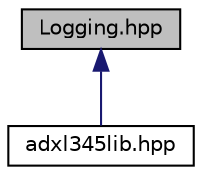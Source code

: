 digraph "Logging.hpp"
{
 // LATEX_PDF_SIZE
  edge [fontname="Helvetica",fontsize="10",labelfontname="Helvetica",labelfontsize="10"];
  node [fontname="Helvetica",fontsize="10",shape=record];
  Node1 [label="Logging.hpp",height=0.2,width=0.4,color="black", fillcolor="grey75", style="filled", fontcolor="black",tooltip="Simple logging class."];
  Node1 -> Node2 [dir="back",color="midnightblue",fontsize="10",style="solid",fontname="Helvetica"];
  Node2 [label="adxl345lib.hpp",height=0.2,width=0.4,color="black", fillcolor="white", style="filled",URL="$adxl345lib_8hpp_source.html",tooltip=" "];
}
